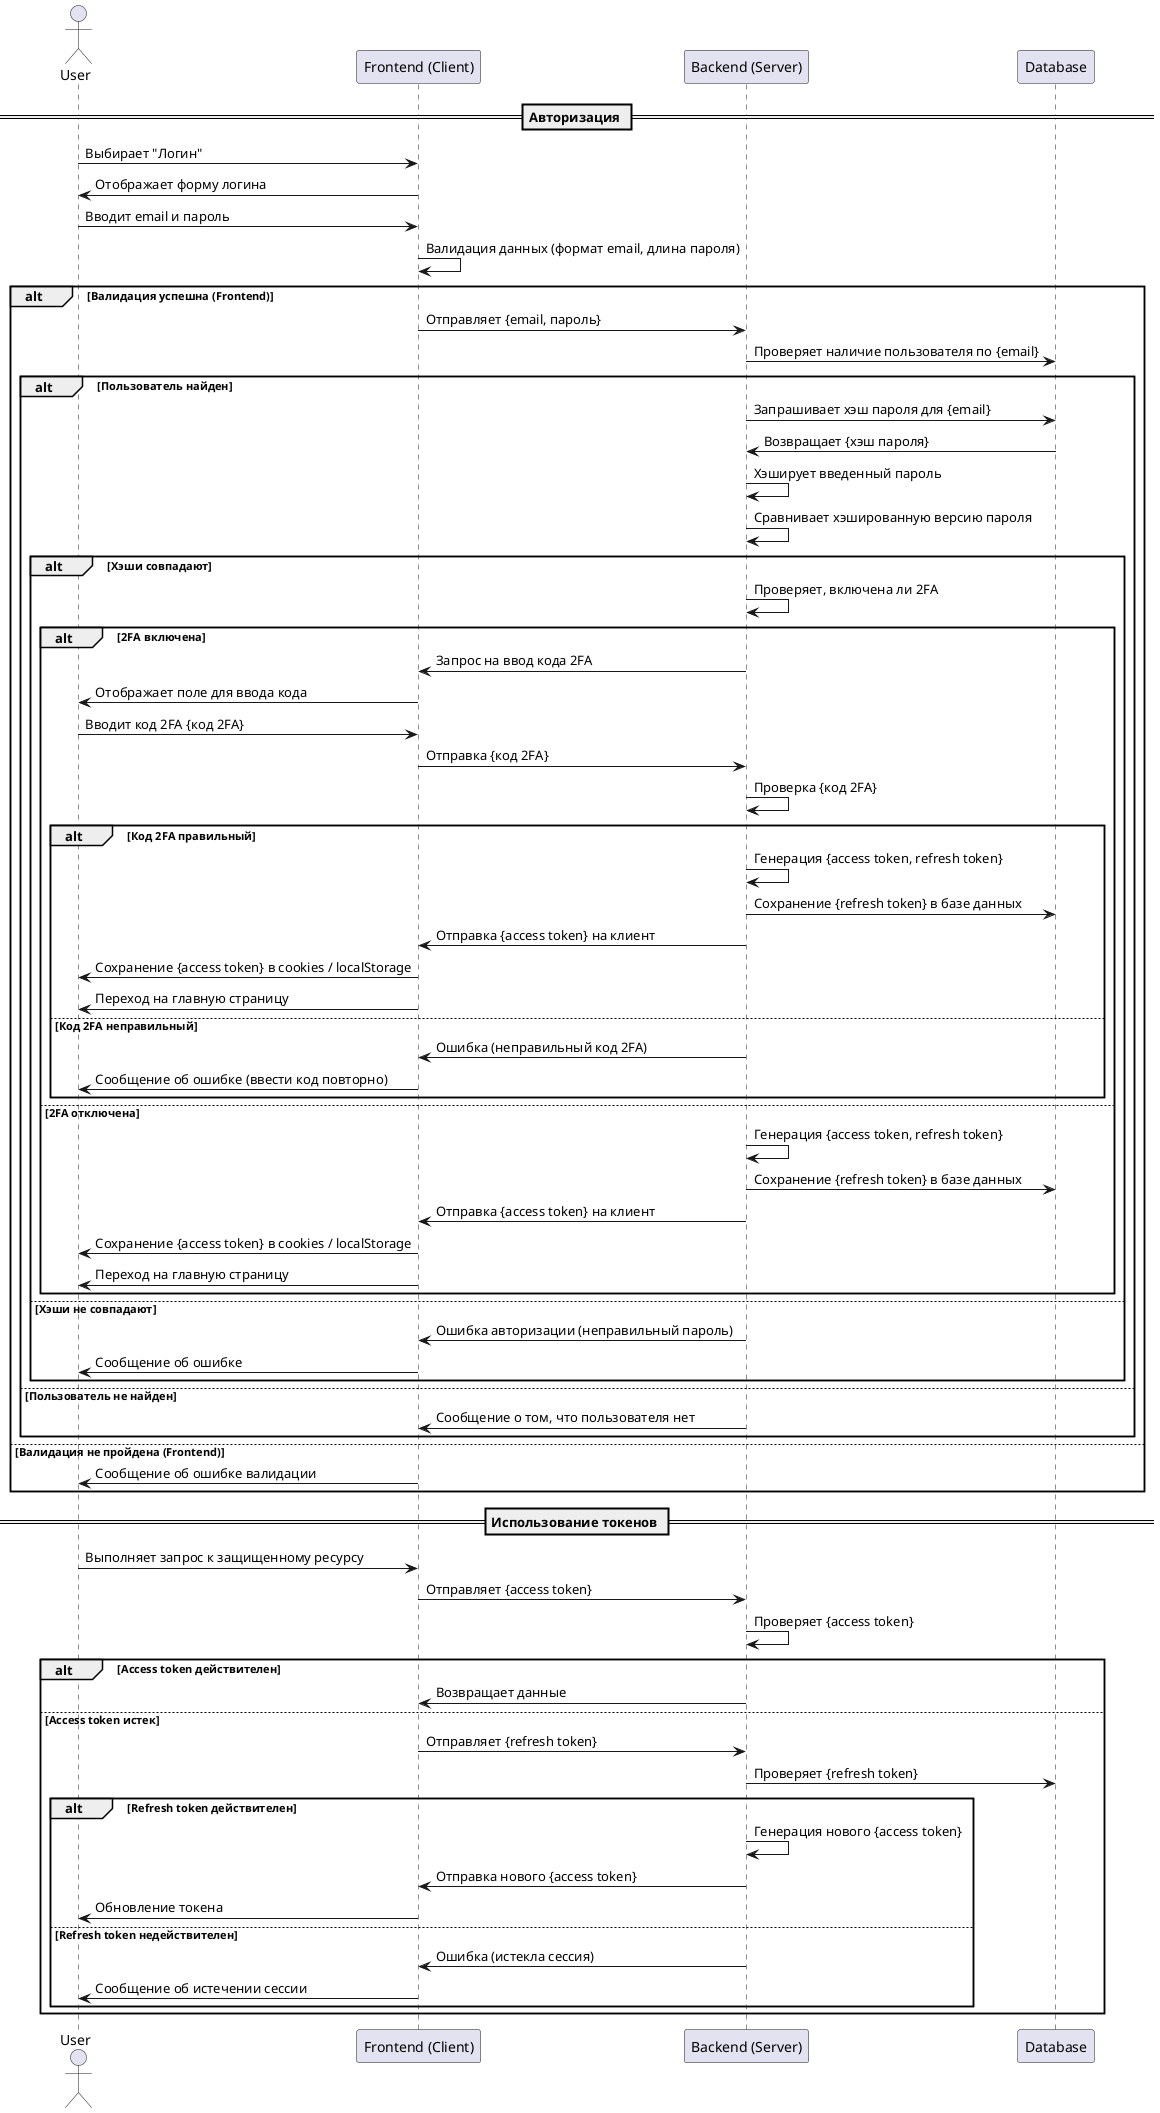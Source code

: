 @startuml
actor User
participant "Frontend (Client)" as Frontend
participant "Backend (Server)" as Backend
participant "Database" as DB

== Авторизация ==
User -> Frontend: Выбирает "Логин"
Frontend -> User: Отображает форму логина
User -> Frontend: Вводит email и пароль
Frontend -> Frontend: Валидация данных (формат email, длина пароля)
alt Валидация успешна (Frontend)
    Frontend -> Backend: Отправляет {email, пароль}
    Backend -> DB: Проверяет наличие пользователя по {email}
    alt Пользователь найден
        Backend -> DB: Запрашивает хэш пароля для {email}
        DB -> Backend: Возвращает {хэш пароля}
        Backend -> Backend: Хэширует введенный пароль
        Backend -> Backend: Сравнивает хэшированную версию пароля
        alt Хэши совпадают
            Backend -> Backend: Проверяет, включена ли 2FA
            alt 2FA включена
                Backend -> Frontend: Запрос на ввод кода 2FA
                Frontend -> User: Отображает поле для ввода кода
                User -> Frontend: Вводит код 2FA {код 2FA}
                Frontend -> Backend: Отправка {код 2FA}
                Backend -> Backend: Проверка {код 2FA}
                alt Код 2FA правильный
                    Backend -> Backend: Генерация {access token, refresh token}
                    Backend -> DB: Сохранение {refresh token} в базе данных
                    Backend -> Frontend: Отправка {access token} на клиент
                    Frontend -> User: Сохранение {access token} в cookies / localStorage
                    Frontend -> User: Переход на главную страницу
                else Код 2FA неправильный
                    Backend -> Frontend: Ошибка (неправильный код 2FA)
                    Frontend -> User: Сообщение об ошибке (ввести код повторно)
                end
            else 2FA отключена
                Backend -> Backend: Генерация {access token, refresh token}
                Backend -> DB: Сохранение {refresh token} в базе данных
                Backend -> Frontend: Отправка {access token} на клиент
                Frontend -> User: Сохранение {access token} в cookies / localStorage
                Frontend -> User: Переход на главную страницу
            end
        else Хэши не совпадают
            Backend -> Frontend: Ошибка авторизации (неправильный пароль)
            Frontend -> User: Сообщение об ошибке
        end
    else Пользователь не найден
        Backend -> Frontend: Сообщение о том, что пользователя нет
    end
else Валидация не пройдена (Frontend)
    Frontend -> User: Сообщение об ошибке валидации
end

== Использование токенов ==
User -> Frontend: Выполняет запрос к защищенному ресурсу
Frontend -> Backend: Отправляет {access token}
Backend -> Backend: Проверяет {access token}
alt Access token действителен
    Backend -> Frontend: Возвращает данные
else Access token истек
    Frontend -> Backend: Отправляет {refresh token}
    Backend -> DB: Проверяет {refresh token}
    alt Refresh token действителен
        Backend -> Backend: Генерация нового {access token}
        Backend -> Frontend: Отправка нового {access token}
        Frontend -> User: Обновление токена
    else Refresh token недействителен
        Backend -> Frontend: Ошибка (истекла сессия)
        Frontend -> User: Сообщение об истечении сессии
    end
end
@enduml
